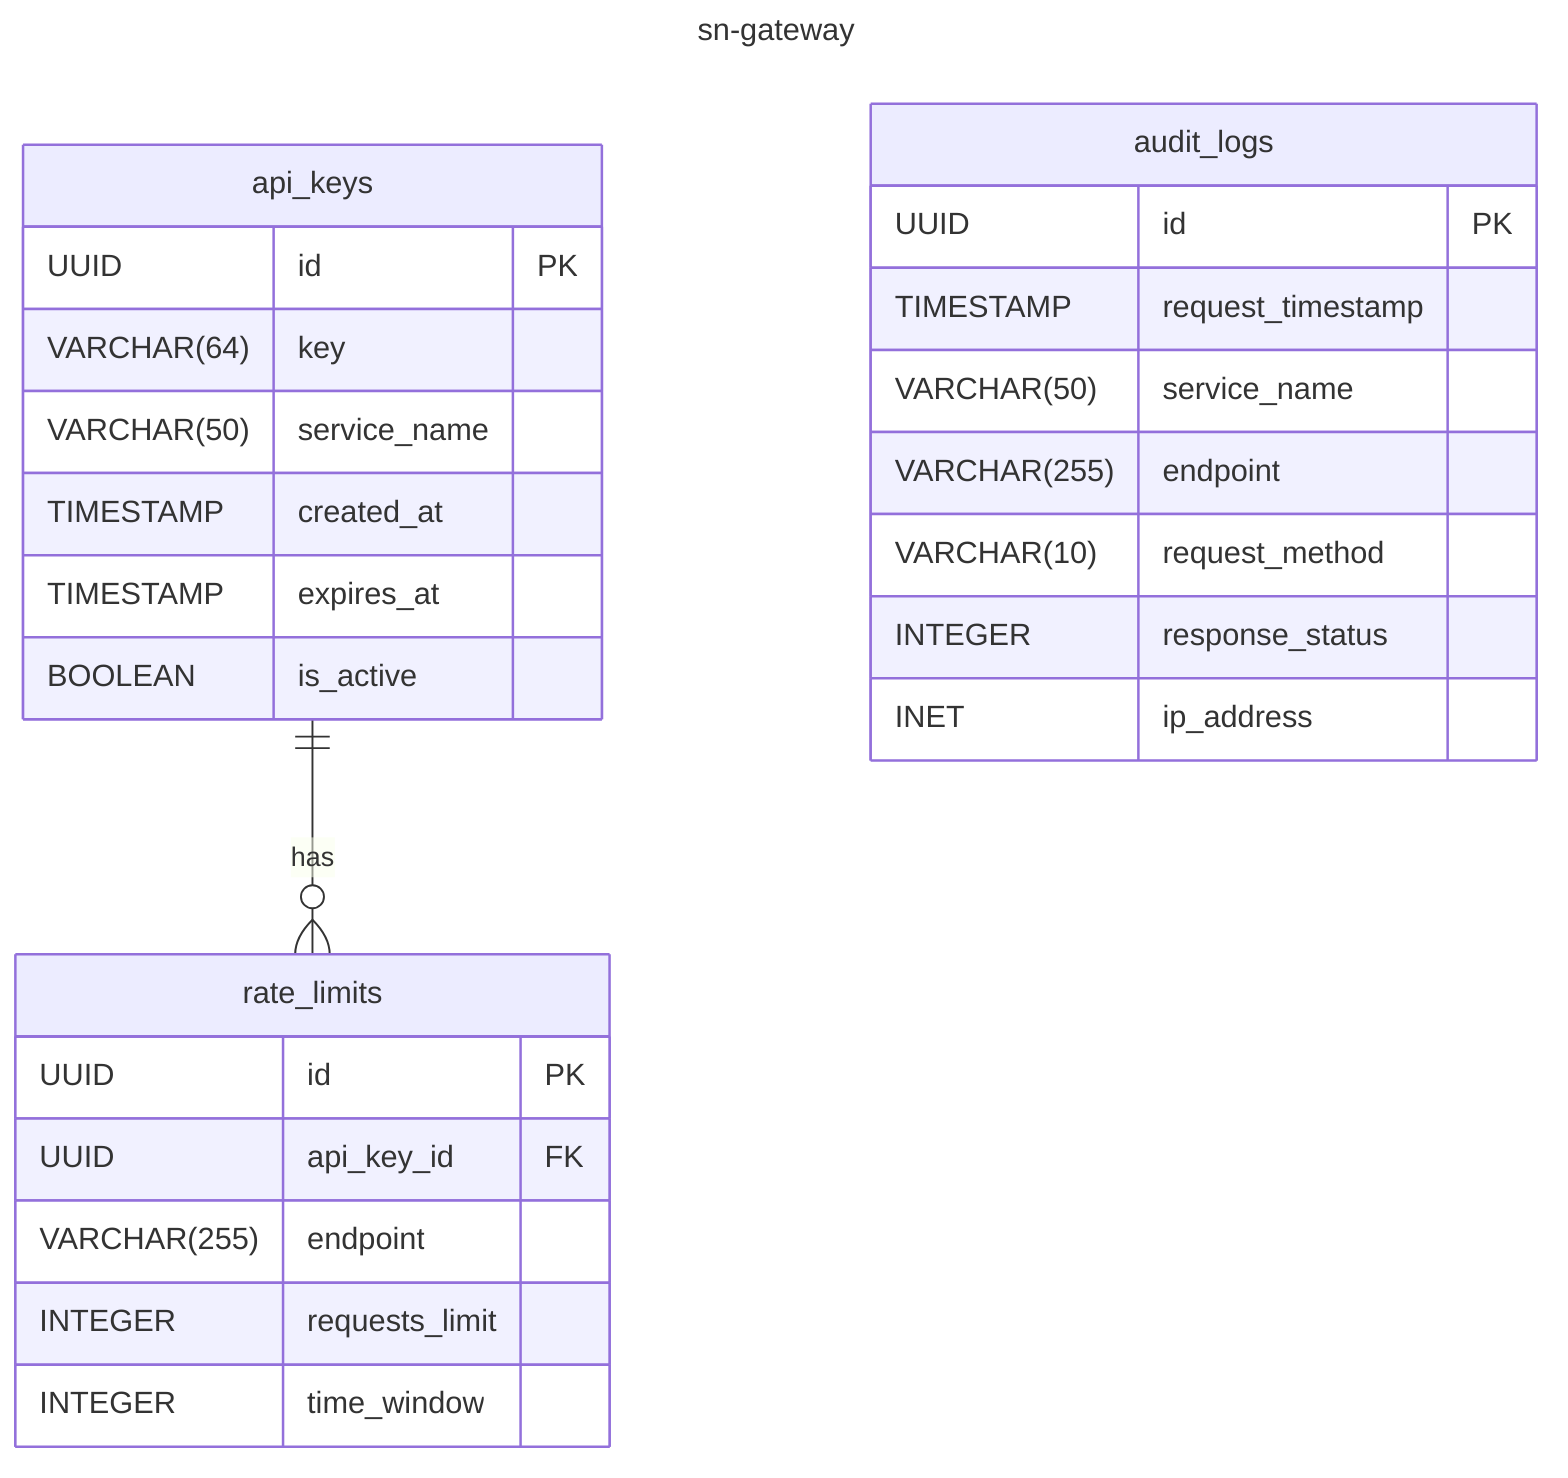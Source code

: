 ---
title: sn-gateway
---
erDiagram
    api_keys {
        UUID id PK
        VARCHAR(64) key
        VARCHAR(50) service_name
        TIMESTAMP created_at
        TIMESTAMP expires_at
        BOOLEAN is_active
    }
    rate_limits {
        UUID id PK
        UUID api_key_id FK
        VARCHAR(255) endpoint
        INTEGER requests_limit
        INTEGER time_window
    }
    audit_logs {
        UUID id PK
        TIMESTAMP request_timestamp
        VARCHAR(50) service_name
        VARCHAR(255) endpoint
        VARCHAR(10) request_method
        INTEGER response_status
        INET ip_address
    }

    api_keys ||--o{ rate_limits : "has"
